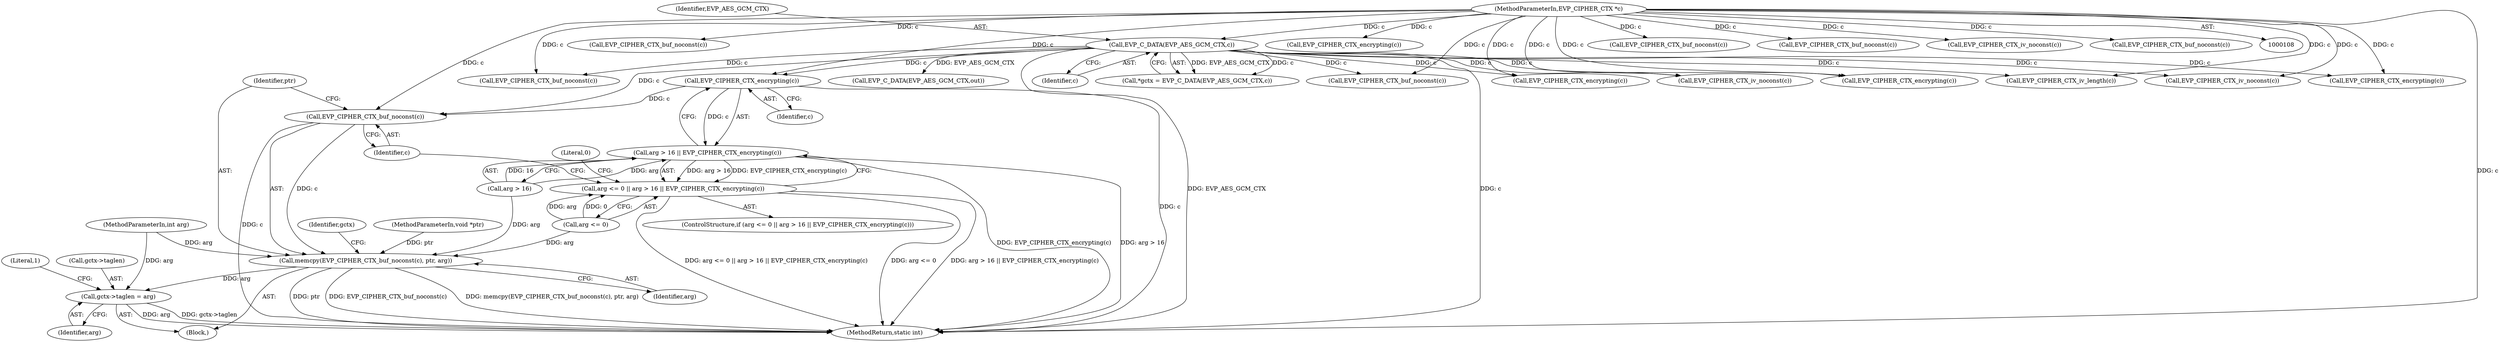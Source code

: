 digraph "0_openssl_00d965474b22b54e4275232bc71ee0c699c5cd21_0@API" {
"1000225" [label="(Call,EVP_CIPHER_CTX_encrypting(c))"];
"1000117" [label="(Call,EVP_C_DATA(EVP_AES_GCM_CTX,c))"];
"1000109" [label="(MethodParameterIn,EVP_CIPHER_CTX *c)"];
"1000221" [label="(Call,arg > 16 || EVP_CIPHER_CTX_encrypting(c))"];
"1000217" [label="(Call,arg <= 0 || arg > 16 || EVP_CIPHER_CTX_encrypting(c))"];
"1000230" [label="(Call,EVP_CIPHER_CTX_buf_noconst(c))"];
"1000229" [label="(Call,memcpy(EVP_CIPHER_CTX_buf_noconst(c), ptr, arg))"];
"1000234" [label="(Call,gctx->taglen = arg)"];
"1000423" [label="(Call,EVP_CIPHER_CTX_encrypting(c))"];
"1000217" [label="(Call,arg <= 0 || arg > 16 || EVP_CIPHER_CTX_encrypting(c))"];
"1000119" [label="(Identifier,c)"];
"1000240" [label="(Literal,1)"];
"1000138" [label="(Call,EVP_CIPHER_CTX_iv_length(c))"];
"1000111" [label="(MethodParameterIn,int arg)"];
"1000225" [label="(Call,EVP_CIPHER_CTX_encrypting(c))"];
"1000115" [label="(Call,*gctx = EVP_C_DATA(EVP_AES_GCM_CTX,c))"];
"1000481" [label="(Call,EVP_CIPHER_CTX_buf_noconst(c))"];
"1000315" [label="(Call,EVP_CIPHER_CTX_encrypting(c))"];
"1000122" [label="(Block,)"];
"1000498" [label="(Call,EVP_CIPHER_CTX_encrypting(c))"];
"1000232" [label="(Identifier,ptr)"];
"1000465" [label="(Call,EVP_CIPHER_CTX_buf_noconst(c))"];
"1000216" [label="(ControlStructure,if (arg <= 0 || arg > 16 || EVP_CIPHER_CTX_encrypting(c)))"];
"1000109" [label="(MethodParameterIn,EVP_CIPHER_CTX *c)"];
"1000229" [label="(Call,memcpy(EVP_CIPHER_CTX_buf_noconst(c), ptr, arg))"];
"1000236" [label="(Identifier,gctx)"];
"1000188" [label="(Call,EVP_CIPHER_CTX_iv_noconst(c))"];
"1000264" [label="(Call,EVP_CIPHER_CTX_buf_noconst(c))"];
"1000230" [label="(Call,EVP_CIPHER_CTX_buf_noconst(c))"];
"1000572" [label="(Call,EVP_CIPHER_CTX_iv_noconst(c))"];
"1000614" [label="(MethodReturn,static int)"];
"1000222" [label="(Call,arg > 16)"];
"1000233" [label="(Identifier,arg)"];
"1000112" [label="(MethodParameterIn,void *ptr)"];
"1000238" [label="(Identifier,arg)"];
"1000218" [label="(Call,arg <= 0)"];
"1000534" [label="(Call,EVP_C_DATA(EVP_AES_GCM_CTX,out))"];
"1000488" [label="(Call,EVP_CIPHER_CTX_buf_noconst(c))"];
"1000221" [label="(Call,arg > 16 || EVP_CIPHER_CTX_encrypting(c))"];
"1000253" [label="(Call,EVP_CIPHER_CTX_encrypting(c))"];
"1000505" [label="(Call,EVP_CIPHER_CTX_buf_noconst(c))"];
"1000235" [label="(Call,gctx->taglen)"];
"1000228" [label="(Literal,0)"];
"1000118" [label="(Identifier,EVP_AES_GCM_CTX)"];
"1000144" [label="(Call,EVP_CIPHER_CTX_iv_noconst(c))"];
"1000226" [label="(Identifier,c)"];
"1000515" [label="(Call,EVP_CIPHER_CTX_buf_noconst(c))"];
"1000231" [label="(Identifier,c)"];
"1000234" [label="(Call,gctx->taglen = arg)"];
"1000117" [label="(Call,EVP_C_DATA(EVP_AES_GCM_CTX,c))"];
"1000225" -> "1000221"  [label="AST: "];
"1000225" -> "1000226"  [label="CFG: "];
"1000226" -> "1000225"  [label="AST: "];
"1000221" -> "1000225"  [label="CFG: "];
"1000225" -> "1000614"  [label="DDG: c"];
"1000225" -> "1000221"  [label="DDG: c"];
"1000117" -> "1000225"  [label="DDG: c"];
"1000109" -> "1000225"  [label="DDG: c"];
"1000225" -> "1000230"  [label="DDG: c"];
"1000117" -> "1000115"  [label="AST: "];
"1000117" -> "1000119"  [label="CFG: "];
"1000118" -> "1000117"  [label="AST: "];
"1000119" -> "1000117"  [label="AST: "];
"1000115" -> "1000117"  [label="CFG: "];
"1000117" -> "1000614"  [label="DDG: EVP_AES_GCM_CTX"];
"1000117" -> "1000614"  [label="DDG: c"];
"1000117" -> "1000115"  [label="DDG: EVP_AES_GCM_CTX"];
"1000117" -> "1000115"  [label="DDG: c"];
"1000109" -> "1000117"  [label="DDG: c"];
"1000117" -> "1000138"  [label="DDG: c"];
"1000117" -> "1000188"  [label="DDG: c"];
"1000117" -> "1000230"  [label="DDG: c"];
"1000117" -> "1000253"  [label="DDG: c"];
"1000117" -> "1000264"  [label="DDG: c"];
"1000117" -> "1000315"  [label="DDG: c"];
"1000117" -> "1000423"  [label="DDG: c"];
"1000117" -> "1000465"  [label="DDG: c"];
"1000117" -> "1000534"  [label="DDG: EVP_AES_GCM_CTX"];
"1000117" -> "1000572"  [label="DDG: c"];
"1000109" -> "1000108"  [label="AST: "];
"1000109" -> "1000614"  [label="DDG: c"];
"1000109" -> "1000138"  [label="DDG: c"];
"1000109" -> "1000144"  [label="DDG: c"];
"1000109" -> "1000188"  [label="DDG: c"];
"1000109" -> "1000230"  [label="DDG: c"];
"1000109" -> "1000253"  [label="DDG: c"];
"1000109" -> "1000264"  [label="DDG: c"];
"1000109" -> "1000315"  [label="DDG: c"];
"1000109" -> "1000423"  [label="DDG: c"];
"1000109" -> "1000465"  [label="DDG: c"];
"1000109" -> "1000481"  [label="DDG: c"];
"1000109" -> "1000488"  [label="DDG: c"];
"1000109" -> "1000498"  [label="DDG: c"];
"1000109" -> "1000505"  [label="DDG: c"];
"1000109" -> "1000515"  [label="DDG: c"];
"1000109" -> "1000572"  [label="DDG: c"];
"1000221" -> "1000217"  [label="AST: "];
"1000221" -> "1000222"  [label="CFG: "];
"1000222" -> "1000221"  [label="AST: "];
"1000217" -> "1000221"  [label="CFG: "];
"1000221" -> "1000614"  [label="DDG: EVP_CIPHER_CTX_encrypting(c)"];
"1000221" -> "1000614"  [label="DDG: arg > 16"];
"1000221" -> "1000217"  [label="DDG: arg > 16"];
"1000221" -> "1000217"  [label="DDG: EVP_CIPHER_CTX_encrypting(c)"];
"1000222" -> "1000221"  [label="DDG: arg"];
"1000222" -> "1000221"  [label="DDG: 16"];
"1000217" -> "1000216"  [label="AST: "];
"1000217" -> "1000218"  [label="CFG: "];
"1000218" -> "1000217"  [label="AST: "];
"1000228" -> "1000217"  [label="CFG: "];
"1000231" -> "1000217"  [label="CFG: "];
"1000217" -> "1000614"  [label="DDG: arg > 16 || EVP_CIPHER_CTX_encrypting(c)"];
"1000217" -> "1000614"  [label="DDG: arg <= 0 || arg > 16 || EVP_CIPHER_CTX_encrypting(c)"];
"1000217" -> "1000614"  [label="DDG: arg <= 0"];
"1000218" -> "1000217"  [label="DDG: arg"];
"1000218" -> "1000217"  [label="DDG: 0"];
"1000230" -> "1000229"  [label="AST: "];
"1000230" -> "1000231"  [label="CFG: "];
"1000231" -> "1000230"  [label="AST: "];
"1000232" -> "1000230"  [label="CFG: "];
"1000230" -> "1000614"  [label="DDG: c"];
"1000230" -> "1000229"  [label="DDG: c"];
"1000229" -> "1000122"  [label="AST: "];
"1000229" -> "1000233"  [label="CFG: "];
"1000232" -> "1000229"  [label="AST: "];
"1000233" -> "1000229"  [label="AST: "];
"1000236" -> "1000229"  [label="CFG: "];
"1000229" -> "1000614"  [label="DDG: memcpy(EVP_CIPHER_CTX_buf_noconst(c), ptr, arg)"];
"1000229" -> "1000614"  [label="DDG: ptr"];
"1000229" -> "1000614"  [label="DDG: EVP_CIPHER_CTX_buf_noconst(c)"];
"1000112" -> "1000229"  [label="DDG: ptr"];
"1000222" -> "1000229"  [label="DDG: arg"];
"1000218" -> "1000229"  [label="DDG: arg"];
"1000111" -> "1000229"  [label="DDG: arg"];
"1000229" -> "1000234"  [label="DDG: arg"];
"1000234" -> "1000122"  [label="AST: "];
"1000234" -> "1000238"  [label="CFG: "];
"1000235" -> "1000234"  [label="AST: "];
"1000238" -> "1000234"  [label="AST: "];
"1000240" -> "1000234"  [label="CFG: "];
"1000234" -> "1000614"  [label="DDG: gctx->taglen"];
"1000234" -> "1000614"  [label="DDG: arg"];
"1000111" -> "1000234"  [label="DDG: arg"];
}
